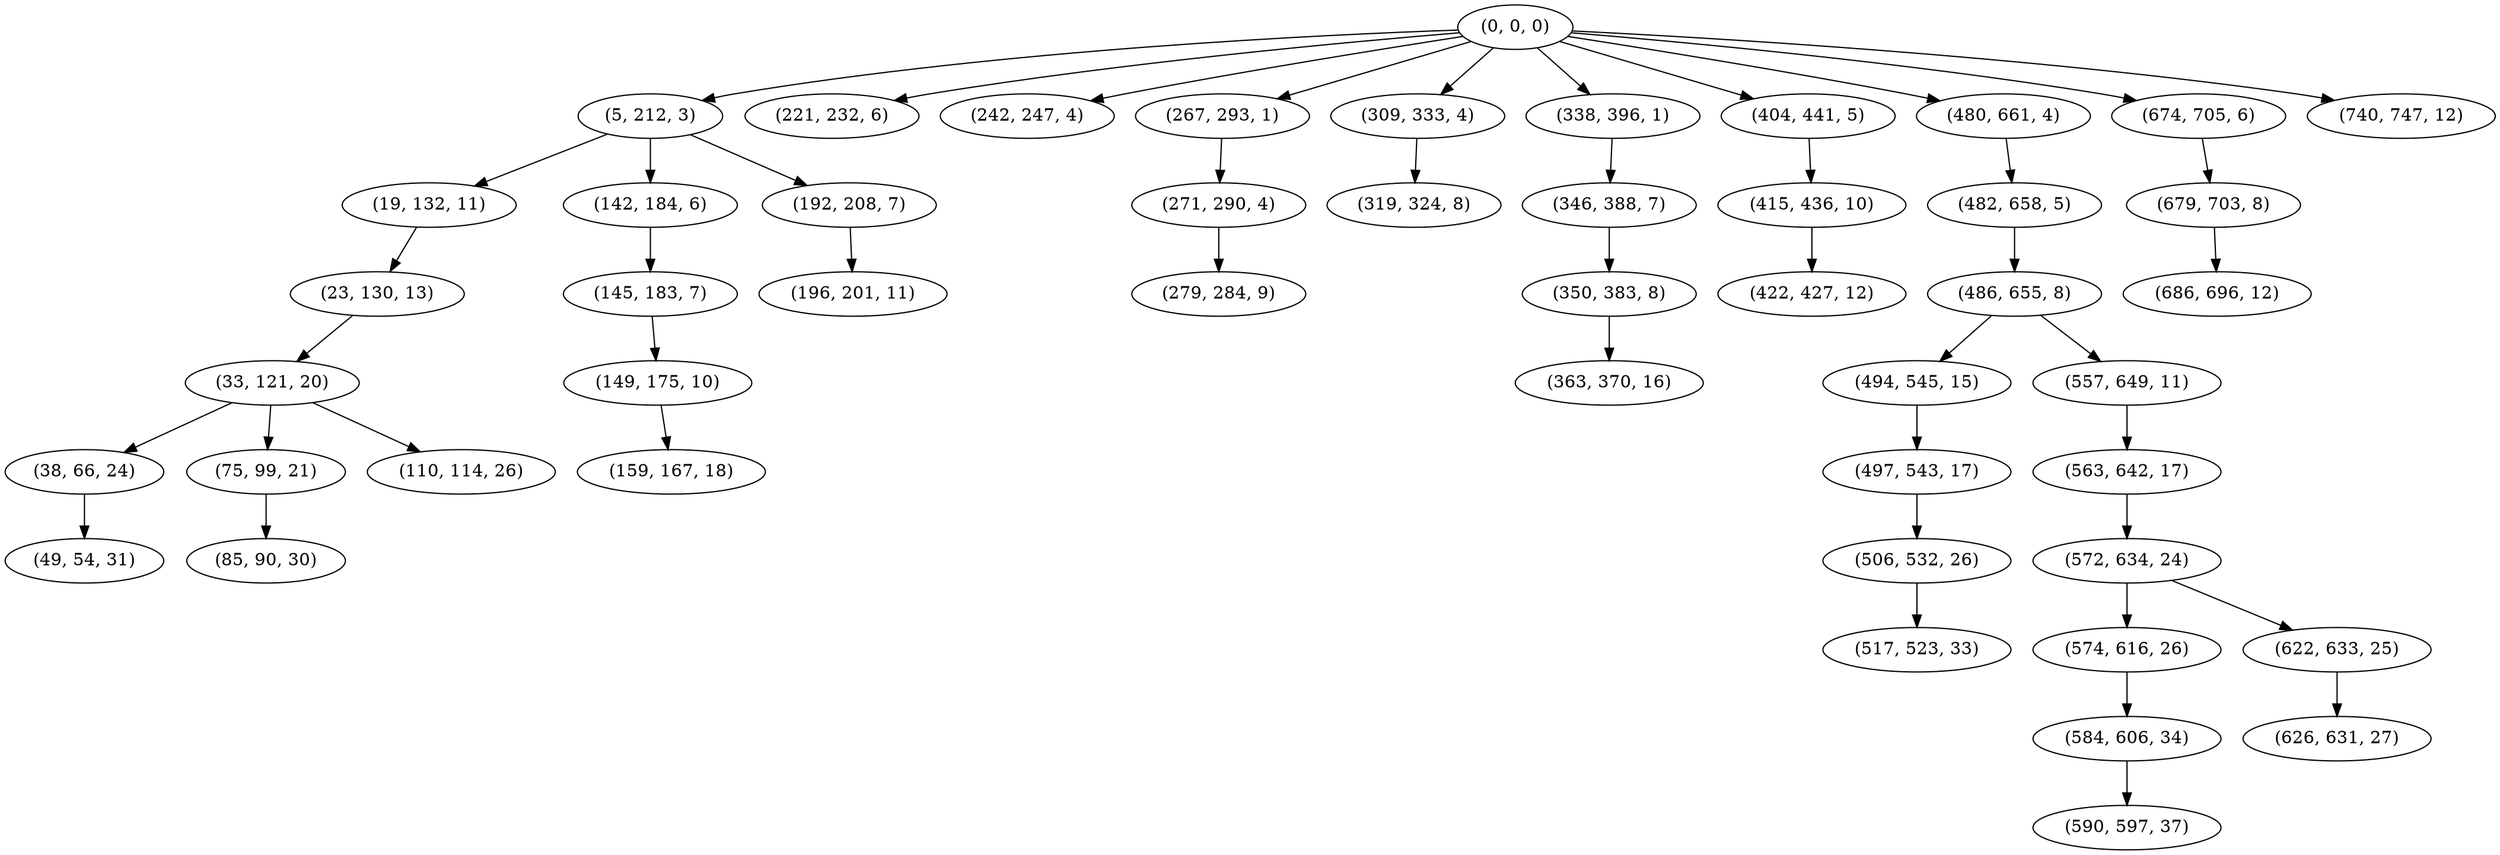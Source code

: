 digraph tree {
    "(0, 0, 0)";
    "(5, 212, 3)";
    "(19, 132, 11)";
    "(23, 130, 13)";
    "(33, 121, 20)";
    "(38, 66, 24)";
    "(49, 54, 31)";
    "(75, 99, 21)";
    "(85, 90, 30)";
    "(110, 114, 26)";
    "(142, 184, 6)";
    "(145, 183, 7)";
    "(149, 175, 10)";
    "(159, 167, 18)";
    "(192, 208, 7)";
    "(196, 201, 11)";
    "(221, 232, 6)";
    "(242, 247, 4)";
    "(267, 293, 1)";
    "(271, 290, 4)";
    "(279, 284, 9)";
    "(309, 333, 4)";
    "(319, 324, 8)";
    "(338, 396, 1)";
    "(346, 388, 7)";
    "(350, 383, 8)";
    "(363, 370, 16)";
    "(404, 441, 5)";
    "(415, 436, 10)";
    "(422, 427, 12)";
    "(480, 661, 4)";
    "(482, 658, 5)";
    "(486, 655, 8)";
    "(494, 545, 15)";
    "(497, 543, 17)";
    "(506, 532, 26)";
    "(517, 523, 33)";
    "(557, 649, 11)";
    "(563, 642, 17)";
    "(572, 634, 24)";
    "(574, 616, 26)";
    "(584, 606, 34)";
    "(590, 597, 37)";
    "(622, 633, 25)";
    "(626, 631, 27)";
    "(674, 705, 6)";
    "(679, 703, 8)";
    "(686, 696, 12)";
    "(740, 747, 12)";
    "(0, 0, 0)" -> "(5, 212, 3)";
    "(0, 0, 0)" -> "(221, 232, 6)";
    "(0, 0, 0)" -> "(242, 247, 4)";
    "(0, 0, 0)" -> "(267, 293, 1)";
    "(0, 0, 0)" -> "(309, 333, 4)";
    "(0, 0, 0)" -> "(338, 396, 1)";
    "(0, 0, 0)" -> "(404, 441, 5)";
    "(0, 0, 0)" -> "(480, 661, 4)";
    "(0, 0, 0)" -> "(674, 705, 6)";
    "(0, 0, 0)" -> "(740, 747, 12)";
    "(5, 212, 3)" -> "(19, 132, 11)";
    "(5, 212, 3)" -> "(142, 184, 6)";
    "(5, 212, 3)" -> "(192, 208, 7)";
    "(19, 132, 11)" -> "(23, 130, 13)";
    "(23, 130, 13)" -> "(33, 121, 20)";
    "(33, 121, 20)" -> "(38, 66, 24)";
    "(33, 121, 20)" -> "(75, 99, 21)";
    "(33, 121, 20)" -> "(110, 114, 26)";
    "(38, 66, 24)" -> "(49, 54, 31)";
    "(75, 99, 21)" -> "(85, 90, 30)";
    "(142, 184, 6)" -> "(145, 183, 7)";
    "(145, 183, 7)" -> "(149, 175, 10)";
    "(149, 175, 10)" -> "(159, 167, 18)";
    "(192, 208, 7)" -> "(196, 201, 11)";
    "(267, 293, 1)" -> "(271, 290, 4)";
    "(271, 290, 4)" -> "(279, 284, 9)";
    "(309, 333, 4)" -> "(319, 324, 8)";
    "(338, 396, 1)" -> "(346, 388, 7)";
    "(346, 388, 7)" -> "(350, 383, 8)";
    "(350, 383, 8)" -> "(363, 370, 16)";
    "(404, 441, 5)" -> "(415, 436, 10)";
    "(415, 436, 10)" -> "(422, 427, 12)";
    "(480, 661, 4)" -> "(482, 658, 5)";
    "(482, 658, 5)" -> "(486, 655, 8)";
    "(486, 655, 8)" -> "(494, 545, 15)";
    "(486, 655, 8)" -> "(557, 649, 11)";
    "(494, 545, 15)" -> "(497, 543, 17)";
    "(497, 543, 17)" -> "(506, 532, 26)";
    "(506, 532, 26)" -> "(517, 523, 33)";
    "(557, 649, 11)" -> "(563, 642, 17)";
    "(563, 642, 17)" -> "(572, 634, 24)";
    "(572, 634, 24)" -> "(574, 616, 26)";
    "(572, 634, 24)" -> "(622, 633, 25)";
    "(574, 616, 26)" -> "(584, 606, 34)";
    "(584, 606, 34)" -> "(590, 597, 37)";
    "(622, 633, 25)" -> "(626, 631, 27)";
    "(674, 705, 6)" -> "(679, 703, 8)";
    "(679, 703, 8)" -> "(686, 696, 12)";
}
